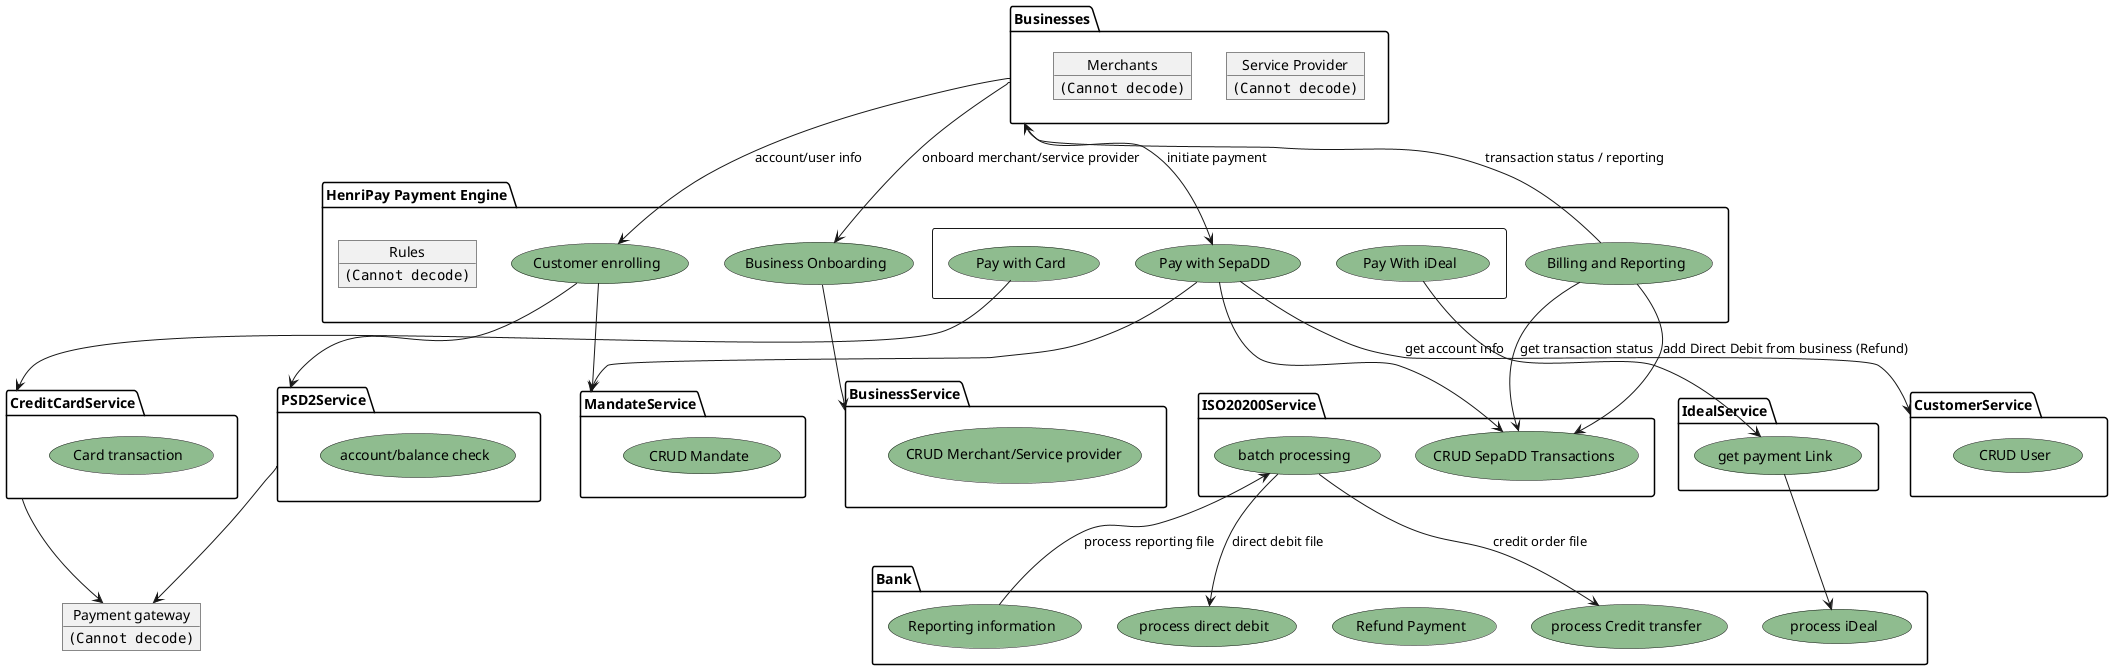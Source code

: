 @startuml
allow_mixing
top to bottom direction
skinparam usecase {
BackgroundColor DarkSeaGreen
BorderColor DarkSlateGray}
package Bank{
usecase "process direct debit" as UC9
usecase "process Credit transfer" as UC10
usecase "Refund Payment"  as UC11
usecase "Reporting information" as UC12
usecase "process iDeal" as bankiDeal

}
package Businesses as customers  {
  object "Service Provider" as c

c : <img:mobyyou.gif>
object "Merchants" as merchant
merchant : <img:ecommerce.jpg>



}
package "HenriPay Payment Engine"{




rectangle  {
  usecase "Pay with Card" as cardprocessing
  usecase "Pay With iDeal" as iDeal
  usecase "Pay with SepaDD" as UC3
}
  usecase "Customer enrolling" as customerEnrolling
  usecase "Business Onboarding" as onboarding
  usecase "Billing and Reporting" as UC4a
  object "Rules" as rules
  rules : <img:rules.png>



}
package MandateService{
  usecase "CRUD Mandate" as addmandate

 }

package CustomerService{
  usecase "CRUD User"

}
package BusinessService{
  usecase "CRUD Merchant/Service provider" as addusermerchant

}
package CreditCardService
{

usecase "Card transaction"
}

package PSD2Service
{
usecase "account/balance check"

}
package IdealService
{
usecase "get payment Link" as getLink
}

package ISO20200Service{
  usecase "CRUD SepaDD Transactions" as UC5
  usecase "batch processing"  as UCbp
}



object "Payment gateway" as spell
spell : <img:spell.gif>


customerEnrolling-->MandateService

customers-->customerEnrolling : account/user info

customers -->UC3 : initiate payment
UC3-->CustomerService: get account info
UC3-->MandateService
UC4a-->UC5: get transaction status
UC3-->UC5
UCbp-->UC9: direct debit file
UCbp-->UC10: credit order file
UC12-->UCbp :process reporting file

UC4a-->UC5 : add Direct Debit from business (Refund)


onboarding--> BusinessService
UC4a-->customers:transaction status / reporting
customers-->onboarding: onboard merchant/service provider
cardprocessing -->CreditCardService
customerEnrolling--> PSD2Service

PSD2Service--> spell
CreditCardService-->spell
iDeal-->getLink
getLink-->"bankiDeal"


@enduml